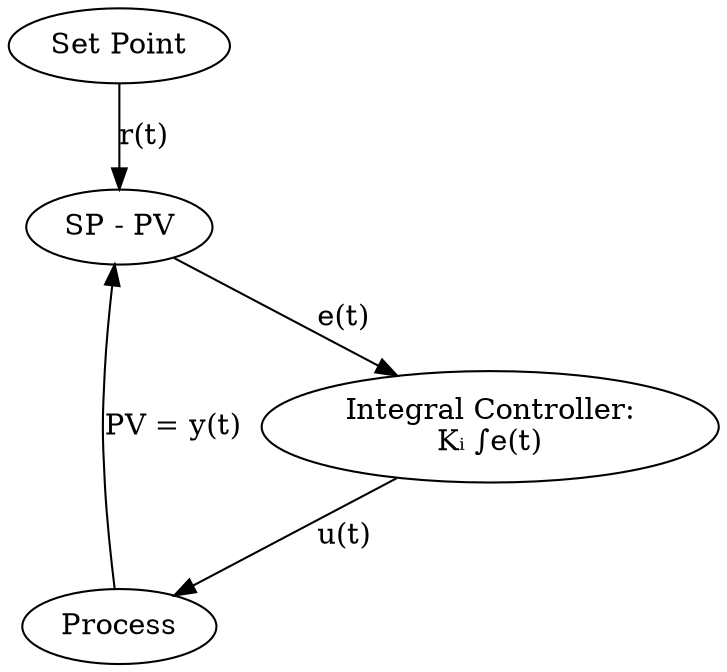 digraph I {
    SP [label="Set Point"];
    PR [label="Process"];
    S1 [label="SP - PV"];
    I  [label="Integral Controller:\nKᵢ ∫e(t)"];

    SP -> S1 [label="r(t)"];
    PR -> S1 [label="PV = y(t)"];
    S1 -> I  [label="e(t)"];
    I  -> PR [label="u(t)"];
}
